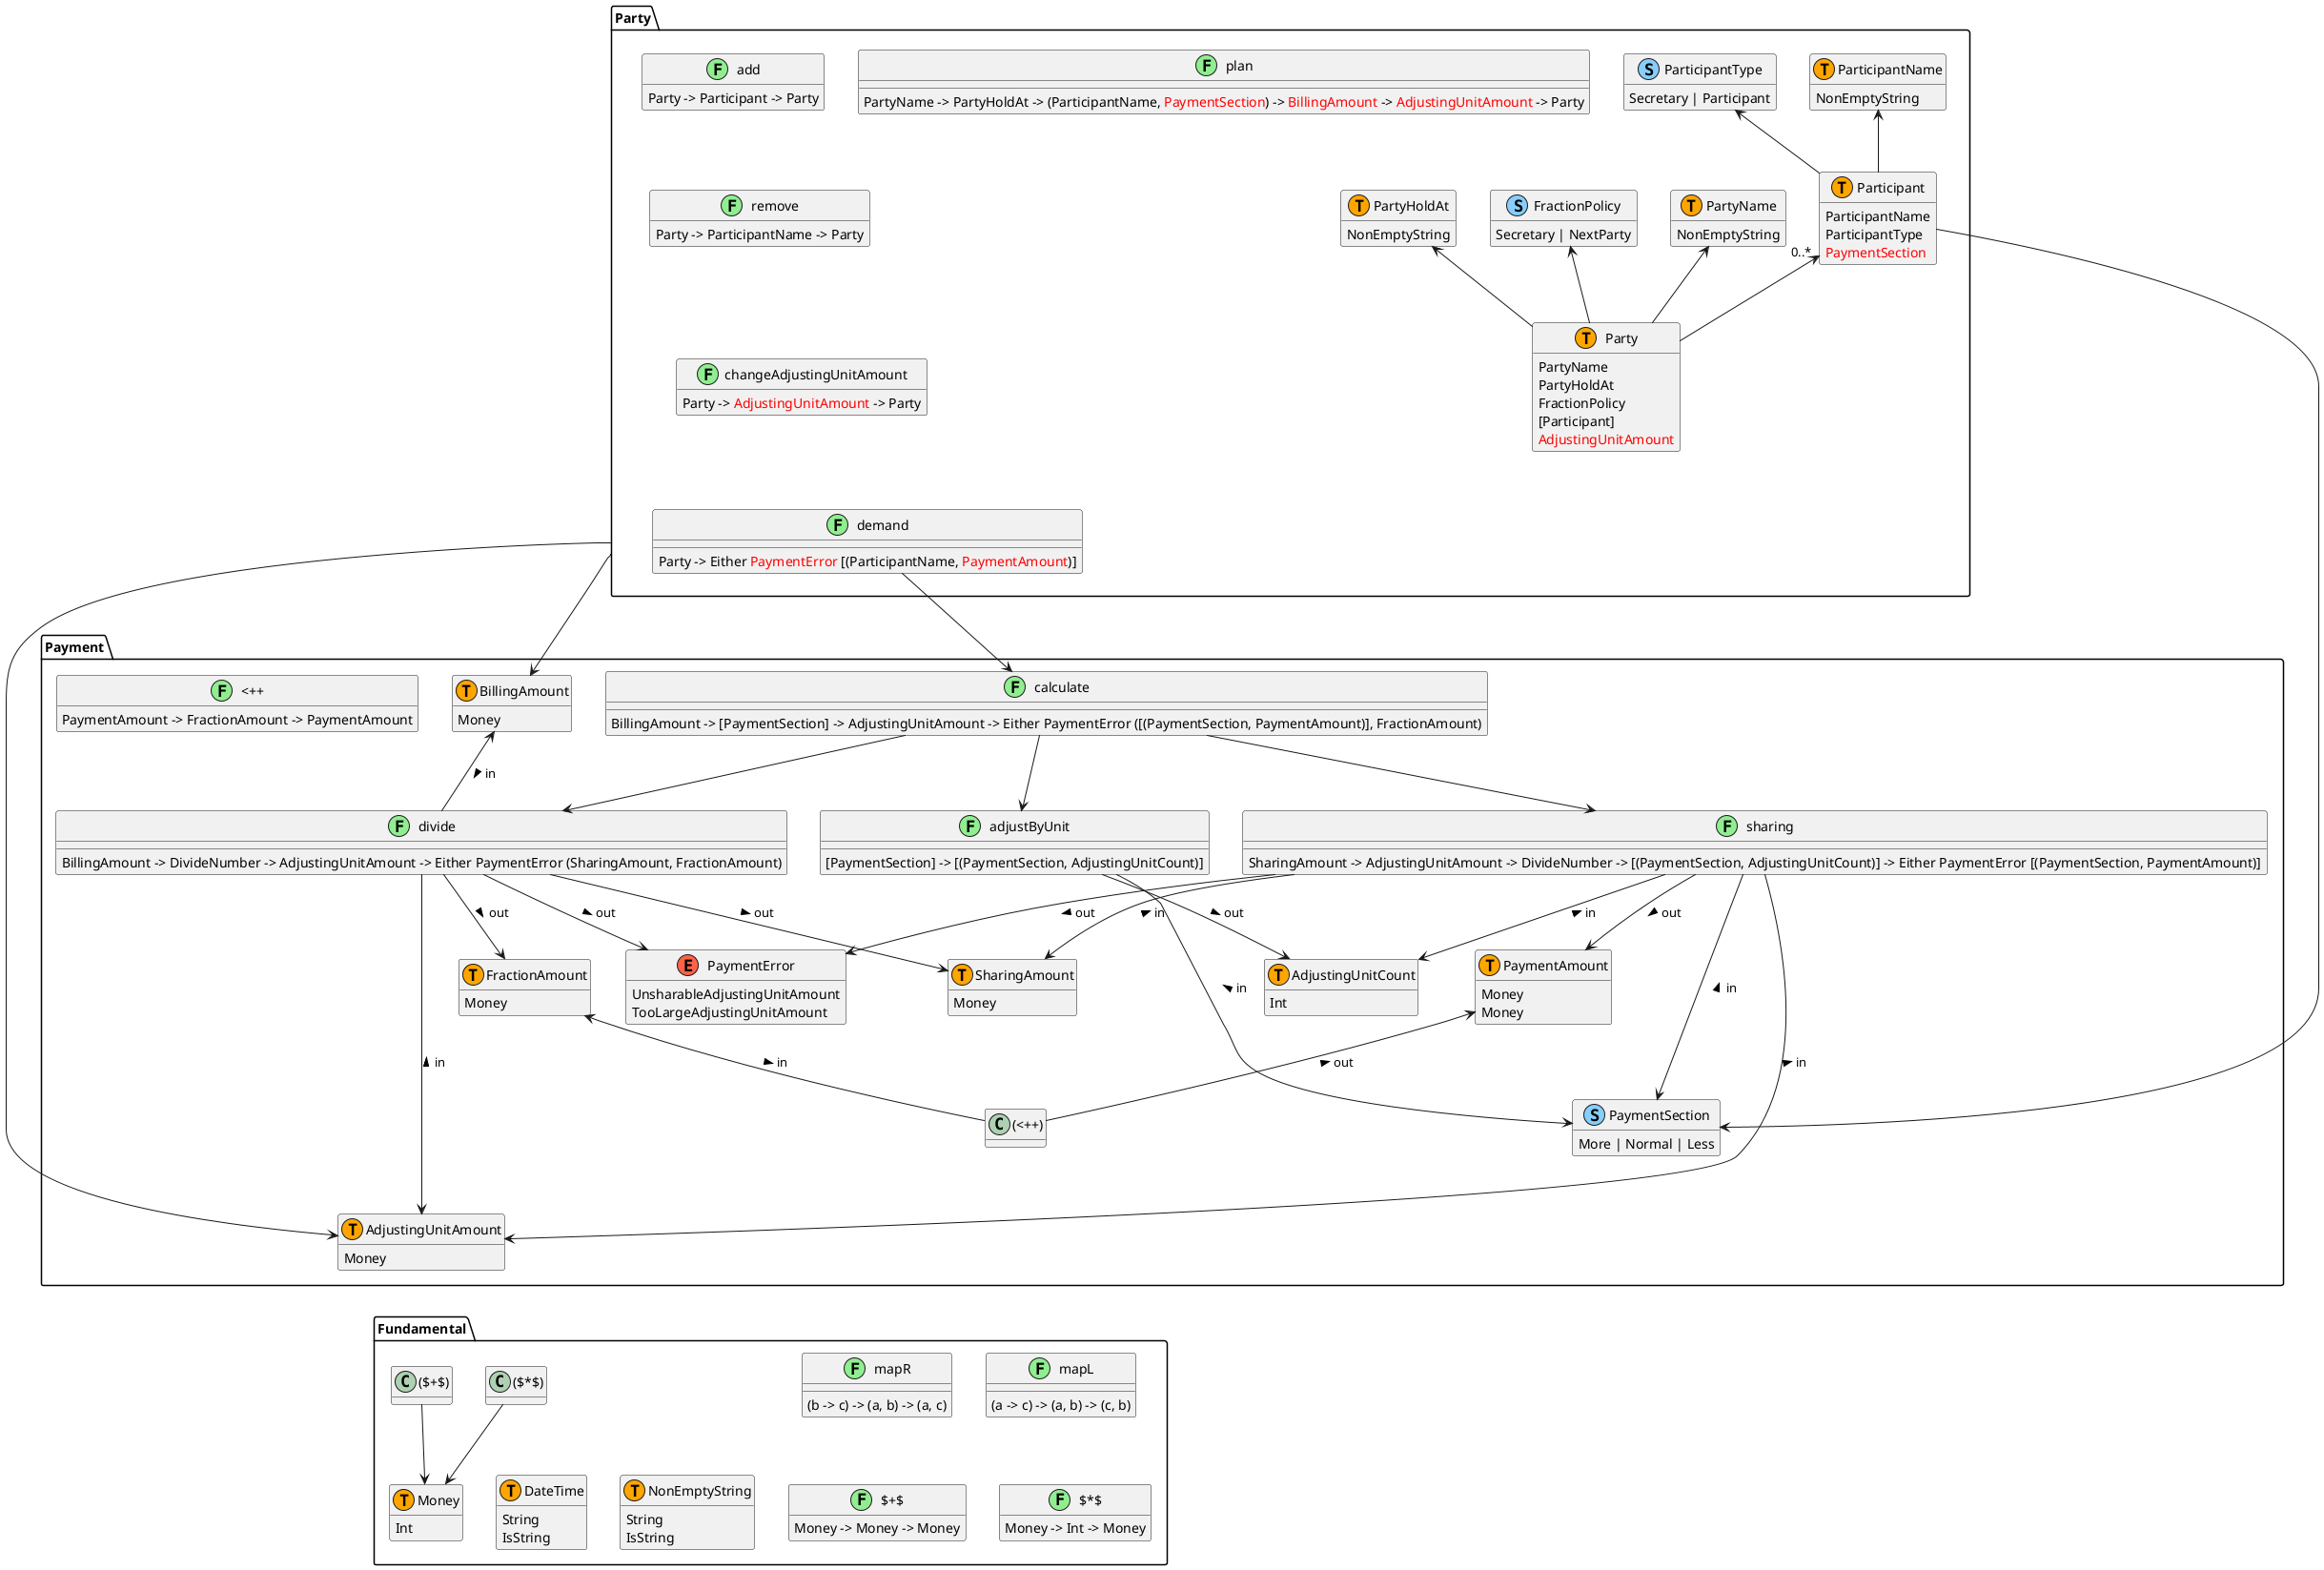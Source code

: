 @startuml

hide empty methods

package Party {
    class Party << (T, orange) >> {
        PartyName
        PartyHoldAt
        FractionPolicy
        [Participant]
        <font color=red>AdjustingUnitAmount</font>
    }
    class PartyName << (T, orange) >> {
        NonEmptyString
    }
    class PartyHoldAt << (T, orange) >> {
        NonEmptyString
    }
    class FractionPolicy << (S, lightskyblue) >> {
        Secretary | NextParty
    }
    class Participant << (T, orange) >> {
        ParticipantName
        ParticipantType
        <font color=red>PaymentSection</font>
    }
    class ParticipantName << (T, orange) >> {
        NonEmptyString
    }
    class ParticipantType << (S, lightskyblue) >> {
        Secretary | Participant
    }

    class plan << (F, lightgreen) >> {
        PartyName -> PartyHoldAt -> (ParticipantName, <font color=red>PaymentSection</font>) -> <font color=red>BillingAmount</font> -> <font color=red>AdjustingUnitAmount</font> -> Party
    }
    class add << (F, lightgreen) >> {
        Party -> Participant -> Party
    }
    class remove << (F, lightgreen) >> {
        Party -> ParticipantName -> Party
    }
    class changeAdjustingUnitAmount << (F, lightgreen) >> {
        Party -> <font color=red>AdjustingUnitAmount</font> -> Party
    }
    class demand << (F, lightgreen) >> {
        Party -> Either <font color=red>PaymentError</font> [(ParticipantName, <font color=red>PaymentAmount</font>)]
    }

    Party -u-> PartyName
    Party -u-> PartyHoldAt
    Party -u-> FractionPolicy

    Participant -u-> ParticipantName
    Participant -u-> ParticipantType

    Party -u-> "0..*" Participant
}

package Payment {
    class PaymentSection << (S, lightskyblue) >> {
        More | Normal | Less
    }
    class AdjustingUnitAmount << (T, orange) >> {
        Money
    }
    class AdjustingUnitCount << (T, orange) >> {
        Int
    }
    class BillingAmount << (T, orange) >> {
        Money
    }
    class SharingAmount << (T, orange) >> {
        Money
    }
    class FractionAmount << (T, orange) >> {
        Money
    }
    class PaymentAmount << (T, orange) >> {
        Money
    }
    class PaymentAmount << (T, orange) >> {
        Money
    }

    class calculate << (F, lightgreen) >> {
        BillingAmount -> [PaymentSection] -> AdjustingUnitAmount -> Either PaymentError ([(PaymentSection, PaymentAmount)], FractionAmount)
    }
    class divide << (F, lightgreen) >> {
        BillingAmount -> DivideNumber -> AdjustingUnitAmount -> Either PaymentError (SharingAmount, FractionAmount)
    }
    class adjustByUnit << (F, lightgreen) >> {
        [PaymentSection] -> [(PaymentSection, AdjustingUnitCount)]
    }
    class sharing << (F, lightgreen) >> {
        SharingAmount -> AdjustingUnitAmount -> DivideNumber -> [(PaymentSection, AdjustingUnitCount)] -> Either PaymentError [(PaymentSection, PaymentAmount)]
    }
    class "(<++)" << (F, lightgreen) >> {
        PaymentAmount -> FractionAmount -> PaymentAmount
    }

    class PaymentError << (E, tomato) >> {
        UnsharableAdjustingUnitAmount
        TooLargeAdjustingUnitAmount
    }

    divide -u-> BillingAmount : in <
    divide -d-> AdjustingUnitAmount : in <
    divide -d-> SharingAmount : out >
    divide -d-> FractionAmount : out >
    divide -d-> PaymentError : out >

    adjustByUnit -u-> PaymentSection : in <
    adjustByUnit -d-> AdjustingUnitCount : out >

    sharing --> SharingAmount : in <
    sharing ----> AdjustingUnitAmount : in <
    sharing ---> PaymentSection : in <
    sharing --> AdjustingUnitCount : in <
    sharing -d-> PaymentAmount : out >
    sharing --> PaymentError : out >

    calculate -d-> divide
    calculate -d-> adjustByUnit
    calculate -d-> sharing

    "(<++)" -u-> PaymentAmount : out >
    "(<++)" -u-> FractionAmount : in <
}

Party --> BillingAmount
Party --> AdjustingUnitAmount
Participant --> PaymentSection

demand --> calculate

package Fundamental {
    class Money << (T, orange) >> {
        Int
    }
    class NonEmptyString << (T, orange) >> {
        String
        IsString
    }
    class DateTime << (T, orange) >> {
        String
        IsString
    }
    class mapR << (F, lightgreen) >> {
        (b -> c) -> (a, b) -> (a, c)
    }
    class mapL << (F, lightgreen) >> {
        (a -> c) -> (a, b) -> (c, b)
    }
    class ($+$) << (F, lightgreen) >> {
        Money -> Money -> Money
    }
    class ($*$) << (F, lightgreen) >> {
        Money -> Int -> Money
    }
    "($+$)" --> Money
    "($*$)" --> Money
}

' layout

add -d[hidden]-> remove
"remove" -[hidden]d-> changeAdjustingUnitAmount
changeAdjustingUnitAmount -[hidden]d-> demand

demand -[hidden]l-> Party

divide -[hidden]r-> adjustByUnit
adjustByUnit -[hidden]r-> sharing

AdjustingUnitAmount -[hidden]d-> "($+$)"
Money -[hidden]r-> DateTime
DateTime -[hidden]r-> NonEmptyString

@enduml
